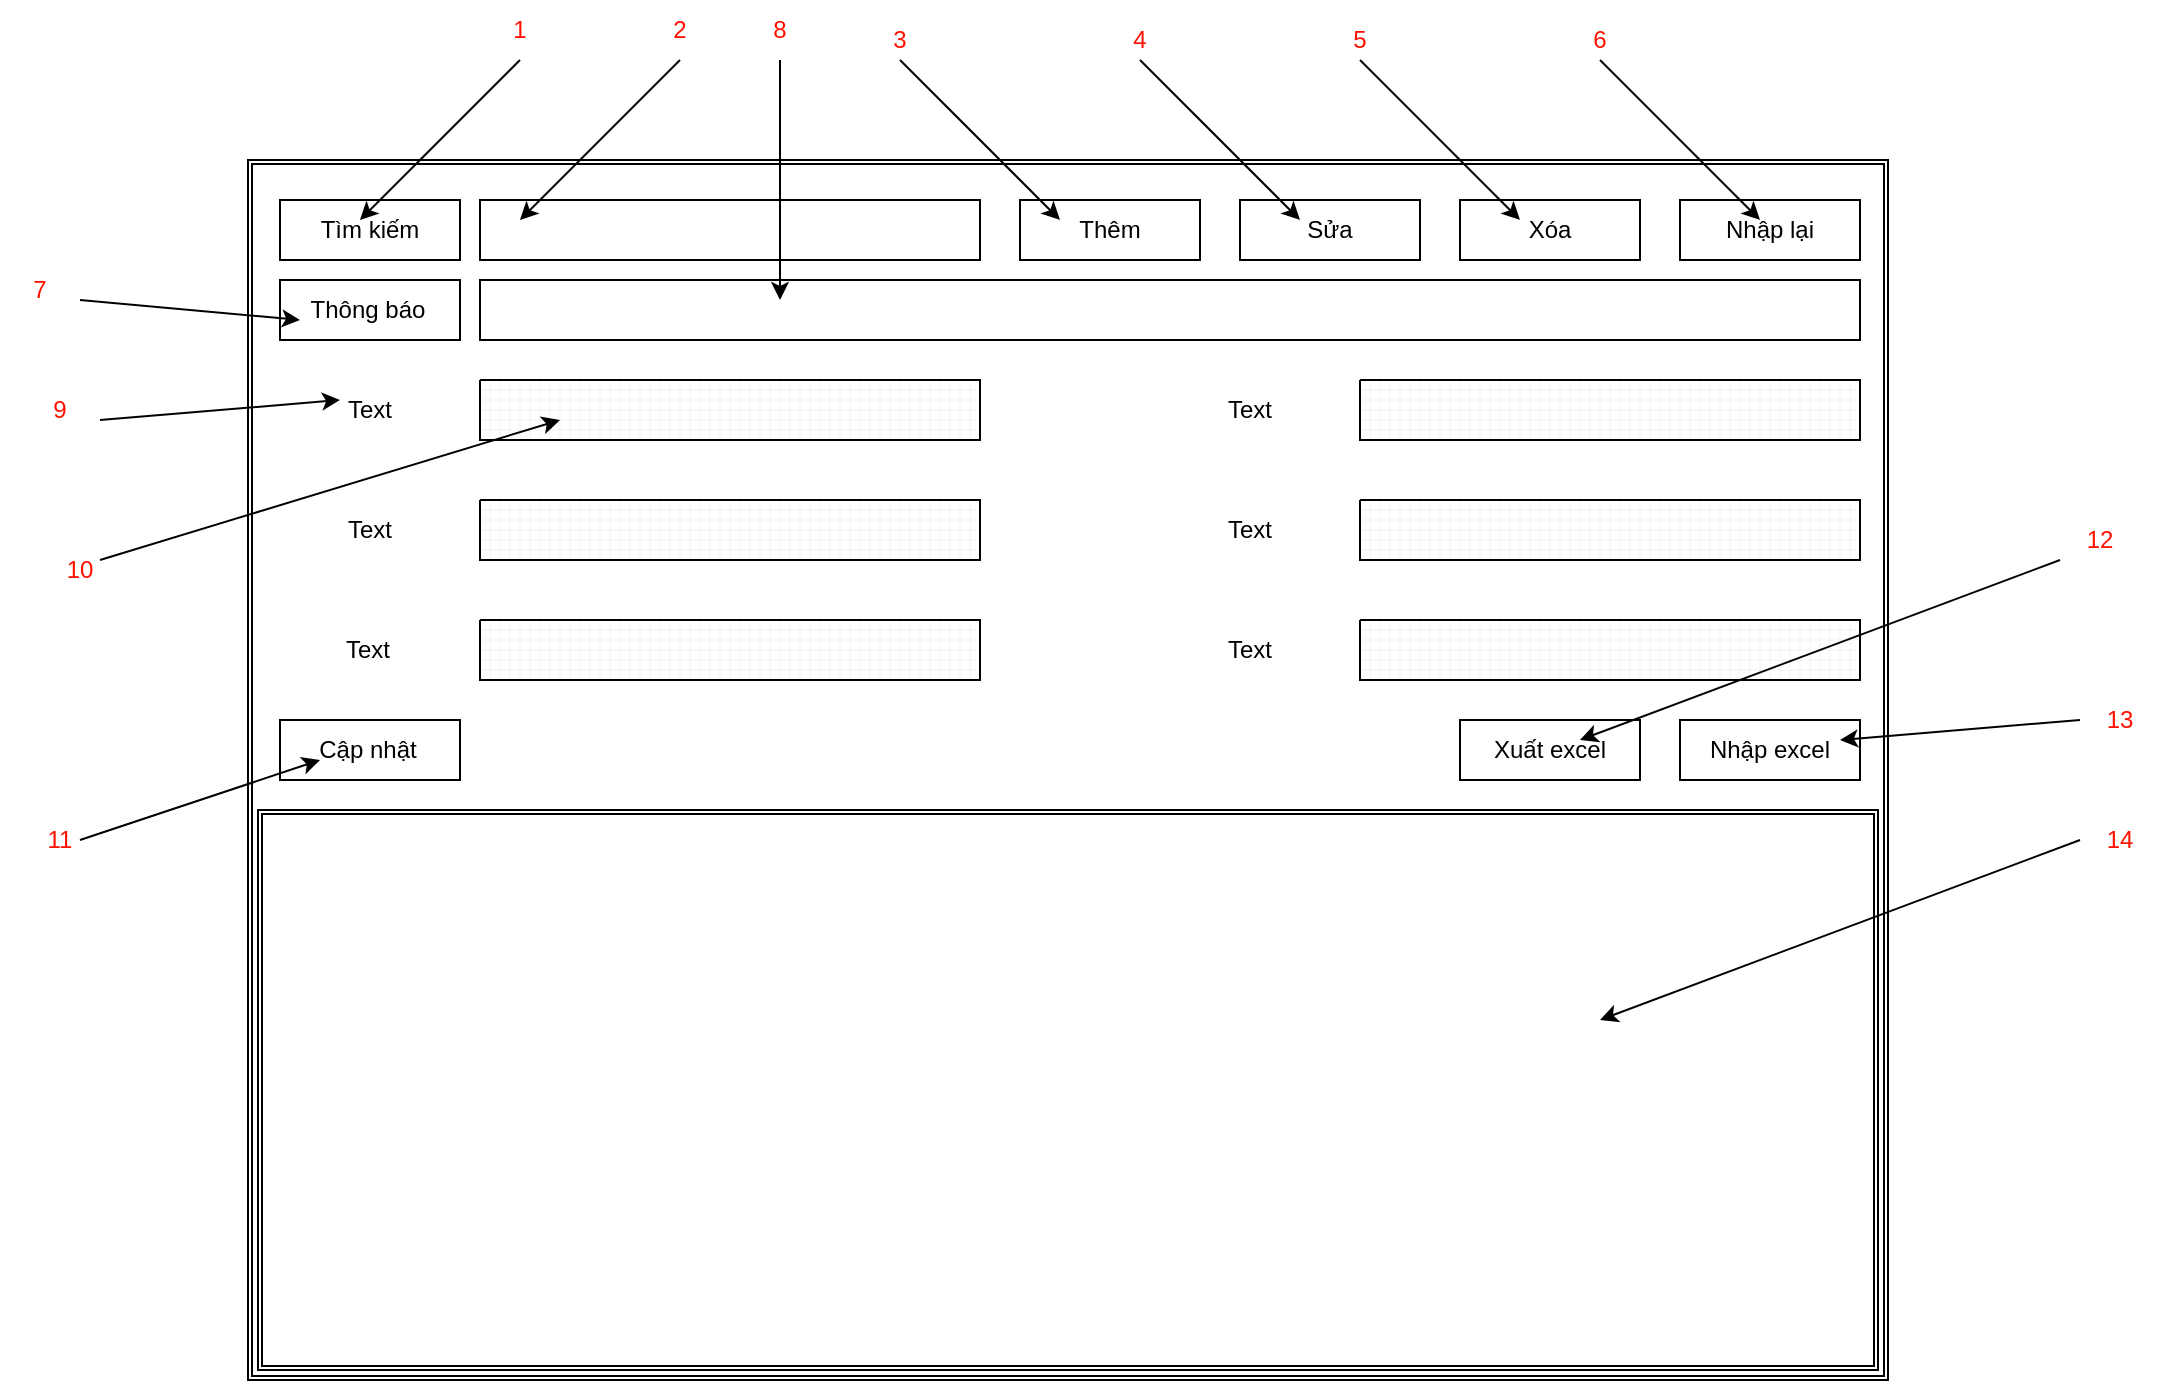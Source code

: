 <mxfile version="13.8.8" type="device"><diagram id="_b8Lz2bAl0GtQFYjMquY" name="Page-1"><mxGraphModel dx="2048" dy="1757" grid="1" gridSize="10" guides="1" tooltips="1" connect="1" arrows="1" fold="1" page="1" pageScale="1" pageWidth="827" pageHeight="1169" math="0" shadow="0"><root><mxCell id="0"/><mxCell id="1" parent="0"/><mxCell id="qbNIp1cFXwifCdJpEuJc-8" value="" style="shape=ext;double=1;rounded=0;whiteSpace=wrap;html=1;" vertex="1" parent="1"><mxGeometry x="4" y="-20" width="820" height="610" as="geometry"/></mxCell><mxCell id="qbNIp1cFXwifCdJpEuJc-22" value="" style="shape=ext;double=1;rounded=0;whiteSpace=wrap;html=1;" vertex="1" parent="1"><mxGeometry x="9" y="305" width="810" height="280" as="geometry"/></mxCell><mxCell id="qbNIp1cFXwifCdJpEuJc-45" value="" style="verticalLabelPosition=bottom;verticalAlign=top;html=1;shape=mxgraph.basic.rect;fillColor2=none;strokeWidth=1;size=20;indent=5;" vertex="1" parent="1"><mxGeometry x="500" width="90" height="30" as="geometry"/></mxCell><mxCell id="qbNIp1cFXwifCdJpEuJc-46" value="" style="verticalLabelPosition=bottom;verticalAlign=top;html=1;shape=mxgraph.basic.rect;fillColor2=none;strokeWidth=1;size=20;indent=5;" vertex="1" parent="1"><mxGeometry x="720" width="90" height="30" as="geometry"/></mxCell><mxCell id="qbNIp1cFXwifCdJpEuJc-47" value="" style="verticalLabelPosition=bottom;verticalAlign=top;html=1;shape=mxgraph.basic.rect;fillColor2=none;strokeWidth=1;size=20;indent=5;" vertex="1" parent="1"><mxGeometry x="610" width="90" height="30" as="geometry"/></mxCell><mxCell id="qbNIp1cFXwifCdJpEuJc-50" value="" style="verticalLabelPosition=bottom;verticalAlign=top;html=1;shape=mxgraph.basic.rect;fillColor2=none;strokeWidth=1;size=20;indent=5;" vertex="1" parent="1"><mxGeometry x="390" width="90" height="30" as="geometry"/></mxCell><mxCell id="qbNIp1cFXwifCdJpEuJc-52" value="" style="verticalLabelPosition=bottom;verticalAlign=top;html=1;shape=mxgraph.basic.rect;fillColor2=none;strokeWidth=1;size=20;indent=5;" vertex="1" parent="1"><mxGeometry x="20" width="90" height="30" as="geometry"/></mxCell><mxCell id="qbNIp1cFXwifCdJpEuJc-53" value="" style="verticalLabelPosition=bottom;verticalAlign=top;html=1;shape=mxgraph.basic.rect;fillColor2=none;strokeWidth=1;size=20;indent=5;" vertex="1" parent="1"><mxGeometry x="120" width="250" height="30" as="geometry"/></mxCell><mxCell id="qbNIp1cFXwifCdJpEuJc-72" value="" style="verticalLabelPosition=bottom;verticalAlign=top;html=1;shape=mxgraph.basic.rect;fillColor2=none;strokeWidth=1;size=20;indent=5;" vertex="1" parent="1"><mxGeometry x="720" y="260" width="90" height="30" as="geometry"/></mxCell><mxCell id="qbNIp1cFXwifCdJpEuJc-73" value="" style="verticalLabelPosition=bottom;verticalAlign=top;html=1;shape=mxgraph.basic.rect;fillColor2=none;strokeWidth=1;size=20;indent=5;" vertex="1" parent="1"><mxGeometry x="720" y="260" width="90" height="30" as="geometry"/></mxCell><mxCell id="qbNIp1cFXwifCdJpEuJc-74" value="" style="verticalLabelPosition=bottom;verticalAlign=top;html=1;shape=mxgraph.basic.rect;fillColor2=none;strokeWidth=1;size=20;indent=5;" vertex="1" parent="1"><mxGeometry x="610" y="260" width="90" height="30" as="geometry"/></mxCell><mxCell id="qbNIp1cFXwifCdJpEuJc-75" value="" style="verticalLabelPosition=bottom;verticalAlign=top;html=1;shape=mxgraph.basic.patternFillRect;fillStyle=grid;step=5;fillStrokeWidth=0.2;fillStrokeColor=#dddddd;" vertex="1" parent="1"><mxGeometry x="560" y="90" width="250" height="30" as="geometry"/></mxCell><mxCell id="qbNIp1cFXwifCdJpEuJc-76" value="" style="verticalLabelPosition=bottom;verticalAlign=top;html=1;shape=mxgraph.basic.patternFillRect;fillStyle=grid;step=5;fillStrokeWidth=0.2;fillStrokeColor=#dddddd;" vertex="1" parent="1"><mxGeometry x="560" y="150" width="250" height="30" as="geometry"/></mxCell><mxCell id="qbNIp1cFXwifCdJpEuJc-77" value="" style="verticalLabelPosition=bottom;verticalAlign=top;html=1;shape=mxgraph.basic.patternFillRect;fillStyle=grid;step=5;fillStrokeWidth=0.2;fillStrokeColor=#dddddd;" vertex="1" parent="1"><mxGeometry x="560" y="210" width="250" height="30" as="geometry"/></mxCell><mxCell id="qbNIp1cFXwifCdJpEuJc-78" value="" style="verticalLabelPosition=bottom;verticalAlign=top;html=1;shape=mxgraph.basic.patternFillRect;fillStyle=grid;step=5;fillStrokeWidth=0.2;fillStrokeColor=#dddddd;" vertex="1" parent="1"><mxGeometry x="120" y="90" width="250" height="30" as="geometry"/></mxCell><mxCell id="qbNIp1cFXwifCdJpEuJc-79" value="" style="verticalLabelPosition=bottom;verticalAlign=top;html=1;shape=mxgraph.basic.patternFillRect;fillStyle=grid;step=5;fillStrokeWidth=0.2;fillStrokeColor=#dddddd;" vertex="1" parent="1"><mxGeometry x="120" y="150" width="250" height="30" as="geometry"/></mxCell><mxCell id="qbNIp1cFXwifCdJpEuJc-80" value="" style="verticalLabelPosition=bottom;verticalAlign=top;html=1;shape=mxgraph.basic.patternFillRect;fillStyle=grid;step=5;fillStrokeWidth=0.2;fillStrokeColor=#dddddd;" vertex="1" parent="1"><mxGeometry x="120" y="210" width="250" height="30" as="geometry"/></mxCell><mxCell id="qbNIp1cFXwifCdJpEuJc-81" value="Text" style="text;html=1;strokeColor=none;fillColor=none;align=center;verticalAlign=middle;whiteSpace=wrap;rounded=0;" vertex="1" parent="1"><mxGeometry x="20" y="90" width="90" height="30" as="geometry"/></mxCell><mxCell id="qbNIp1cFXwifCdJpEuJc-91" value="" style="verticalLabelPosition=bottom;verticalAlign=top;html=1;shape=mxgraph.basic.rect;fillColor2=none;strokeWidth=1;size=20;indent=5;" vertex="1" parent="1"><mxGeometry x="120" y="40" width="690" height="30" as="geometry"/></mxCell><mxCell id="qbNIp1cFXwifCdJpEuJc-92" value="" style="verticalLabelPosition=bottom;verticalAlign=top;html=1;shape=mxgraph.basic.rect;fillColor2=none;strokeWidth=1;size=20;indent=5;" vertex="1" parent="1"><mxGeometry x="20" y="40" width="90" height="30" as="geometry"/></mxCell><mxCell id="qbNIp1cFXwifCdJpEuJc-93" value="Tìm kiếm" style="text;html=1;strokeColor=none;fillColor=none;align=center;verticalAlign=middle;whiteSpace=wrap;rounded=0;" vertex="1" parent="1"><mxGeometry x="20" width="90" height="30" as="geometry"/></mxCell><mxCell id="qbNIp1cFXwifCdJpEuJc-94" value="Thông báo" style="text;html=1;strokeColor=none;fillColor=none;align=center;verticalAlign=middle;whiteSpace=wrap;rounded=0;" vertex="1" parent="1"><mxGeometry x="19" y="40" width="90" height="30" as="geometry"/></mxCell><mxCell id="qbNIp1cFXwifCdJpEuJc-95" value="Thêm" style="text;html=1;strokeColor=none;fillColor=none;align=center;verticalAlign=middle;whiteSpace=wrap;rounded=0;" vertex="1" parent="1"><mxGeometry x="390" width="90" height="30" as="geometry"/></mxCell><mxCell id="qbNIp1cFXwifCdJpEuJc-96" value="Sửa" style="text;html=1;strokeColor=none;fillColor=none;align=center;verticalAlign=middle;whiteSpace=wrap;rounded=0;" vertex="1" parent="1"><mxGeometry x="500" width="90" height="30" as="geometry"/></mxCell><mxCell id="qbNIp1cFXwifCdJpEuJc-97" value="Xóa" style="text;html=1;strokeColor=none;fillColor=none;align=center;verticalAlign=middle;whiteSpace=wrap;rounded=0;" vertex="1" parent="1"><mxGeometry x="610" width="90" height="30" as="geometry"/></mxCell><mxCell id="qbNIp1cFXwifCdJpEuJc-98" value="Nhập lại" style="text;html=1;strokeColor=none;fillColor=none;align=center;verticalAlign=middle;whiteSpace=wrap;rounded=0;" vertex="1" parent="1"><mxGeometry x="720" width="90" height="30" as="geometry"/></mxCell><mxCell id="qbNIp1cFXwifCdJpEuJc-99" value="Nhập excel" style="text;html=1;strokeColor=none;fillColor=none;align=center;verticalAlign=middle;whiteSpace=wrap;rounded=0;" vertex="1" parent="1"><mxGeometry x="720" y="260" width="90" height="30" as="geometry"/></mxCell><mxCell id="qbNIp1cFXwifCdJpEuJc-100" value="Xuất excel" style="text;html=1;strokeColor=none;fillColor=none;align=center;verticalAlign=middle;whiteSpace=wrap;rounded=0;" vertex="1" parent="1"><mxGeometry x="610" y="260" width="90" height="30" as="geometry"/></mxCell><mxCell id="qbNIp1cFXwifCdJpEuJc-104" value="Text" style="text;html=1;strokeColor=none;fillColor=none;align=center;verticalAlign=middle;whiteSpace=wrap;rounded=0;" vertex="1" parent="1"><mxGeometry x="20" y="150" width="90" height="30" as="geometry"/></mxCell><mxCell id="qbNIp1cFXwifCdJpEuJc-105" value="Text" style="text;html=1;strokeColor=none;fillColor=none;align=center;verticalAlign=middle;whiteSpace=wrap;rounded=0;" vertex="1" parent="1"><mxGeometry x="19" y="210" width="90" height="30" as="geometry"/></mxCell><mxCell id="qbNIp1cFXwifCdJpEuJc-106" value="Text" style="text;html=1;strokeColor=none;fillColor=none;align=center;verticalAlign=middle;whiteSpace=wrap;rounded=0;" vertex="1" parent="1"><mxGeometry x="460" y="90" width="90" height="30" as="geometry"/></mxCell><mxCell id="qbNIp1cFXwifCdJpEuJc-107" value="Text" style="text;html=1;strokeColor=none;fillColor=none;align=center;verticalAlign=middle;whiteSpace=wrap;rounded=0;" vertex="1" parent="1"><mxGeometry x="460" y="150" width="90" height="30" as="geometry"/></mxCell><mxCell id="qbNIp1cFXwifCdJpEuJc-108" value="Text" style="text;html=1;strokeColor=none;fillColor=none;align=center;verticalAlign=middle;whiteSpace=wrap;rounded=0;" vertex="1" parent="1"><mxGeometry x="460" y="210" width="90" height="30" as="geometry"/></mxCell><mxCell id="qbNIp1cFXwifCdJpEuJc-110" value="" style="verticalLabelPosition=bottom;verticalAlign=top;html=1;shape=mxgraph.basic.rect;fillColor2=none;strokeWidth=1;size=20;indent=5;" vertex="1" parent="1"><mxGeometry x="20" y="260" width="90" height="30" as="geometry"/></mxCell><mxCell id="qbNIp1cFXwifCdJpEuJc-111" value="Cập nhật" style="text;html=1;strokeColor=none;fillColor=none;align=center;verticalAlign=middle;whiteSpace=wrap;rounded=0;" vertex="1" parent="1"><mxGeometry x="19" y="260" width="90" height="30" as="geometry"/></mxCell><mxCell id="qbNIp1cFXwifCdJpEuJc-121" value="" style="endArrow=classic;html=1;" edge="1" parent="1"><mxGeometry width="50" height="50" relative="1" as="geometry"><mxPoint x="680" y="-70" as="sourcePoint"/><mxPoint x="760" y="10" as="targetPoint"/></mxGeometry></mxCell><mxCell id="qbNIp1cFXwifCdJpEuJc-124" value="" style="endArrow=classic;html=1;" edge="1" parent="1"><mxGeometry width="50" height="50" relative="1" as="geometry"><mxPoint x="560" y="-70" as="sourcePoint"/><mxPoint x="640" y="10" as="targetPoint"/></mxGeometry></mxCell><mxCell id="qbNIp1cFXwifCdJpEuJc-125" value="" style="endArrow=classic;html=1;" edge="1" parent="1"><mxGeometry width="50" height="50" relative="1" as="geometry"><mxPoint x="450" y="-70" as="sourcePoint"/><mxPoint x="530" y="10" as="targetPoint"/></mxGeometry></mxCell><mxCell id="qbNIp1cFXwifCdJpEuJc-126" value="" style="endArrow=classic;html=1;" edge="1" parent="1"><mxGeometry width="50" height="50" relative="1" as="geometry"><mxPoint x="330" y="-70" as="sourcePoint"/><mxPoint x="410" y="10" as="targetPoint"/></mxGeometry></mxCell><mxCell id="qbNIp1cFXwifCdJpEuJc-130" value="" style="endArrow=classic;html=1;" edge="1" parent="1"><mxGeometry width="50" height="50" relative="1" as="geometry"><mxPoint x="140" y="-70" as="sourcePoint"/><mxPoint x="60" y="10" as="targetPoint"/></mxGeometry></mxCell><mxCell id="qbNIp1cFXwifCdJpEuJc-131" value="" style="endArrow=classic;html=1;" edge="1" parent="1"><mxGeometry width="50" height="50" relative="1" as="geometry"><mxPoint x="220.0" y="-70" as="sourcePoint"/><mxPoint x="140.0" y="10" as="targetPoint"/></mxGeometry></mxCell><mxCell id="qbNIp1cFXwifCdJpEuJc-132" value="" style="endArrow=classic;html=1;" edge="1" parent="1"><mxGeometry width="50" height="50" relative="1" as="geometry"><mxPoint x="270" y="-70" as="sourcePoint"/><mxPoint x="270" y="50" as="targetPoint"/></mxGeometry></mxCell><mxCell id="qbNIp1cFXwifCdJpEuJc-133" value="" style="endArrow=classic;html=1;" edge="1" parent="1"><mxGeometry width="50" height="50" relative="1" as="geometry"><mxPoint x="-70" y="180" as="sourcePoint"/><mxPoint x="160" y="110" as="targetPoint"/></mxGeometry></mxCell><mxCell id="qbNIp1cFXwifCdJpEuJc-134" value="" style="endArrow=classic;html=1;" edge="1" parent="1"><mxGeometry width="50" height="50" relative="1" as="geometry"><mxPoint x="-80" y="320" as="sourcePoint"/><mxPoint x="40" y="280" as="targetPoint"/></mxGeometry></mxCell><mxCell id="qbNIp1cFXwifCdJpEuJc-141" value="" style="endArrow=classic;html=1;" edge="1" parent="1"><mxGeometry width="50" height="50" relative="1" as="geometry"><mxPoint x="-70" y="110" as="sourcePoint"/><mxPoint x="50" y="100" as="targetPoint"/></mxGeometry></mxCell><mxCell id="qbNIp1cFXwifCdJpEuJc-142" value="" style="endArrow=classic;html=1;" edge="1" parent="1"><mxGeometry width="50" height="50" relative="1" as="geometry"><mxPoint x="910" y="180" as="sourcePoint"/><mxPoint x="670" y="270" as="targetPoint"/></mxGeometry></mxCell><mxCell id="qbNIp1cFXwifCdJpEuJc-143" value="" style="endArrow=classic;html=1;" edge="1" parent="1"><mxGeometry width="50" height="50" relative="1" as="geometry"><mxPoint x="920" y="260" as="sourcePoint"/><mxPoint x="800" y="270" as="targetPoint"/></mxGeometry></mxCell><mxCell id="qbNIp1cFXwifCdJpEuJc-144" value="" style="endArrow=classic;html=1;" edge="1" parent="1"><mxGeometry width="50" height="50" relative="1" as="geometry"><mxPoint x="920" y="320" as="sourcePoint"/><mxPoint x="680" y="410" as="targetPoint"/></mxGeometry></mxCell><mxCell id="qbNIp1cFXwifCdJpEuJc-149" value="4" style="text;html=1;align=center;verticalAlign=middle;whiteSpace=wrap;rounded=0;fontColor=#FF1100;" vertex="1" parent="1"><mxGeometry x="430" y="-90" width="40" height="20" as="geometry"/></mxCell><mxCell id="qbNIp1cFXwifCdJpEuJc-153" value="5" style="text;html=1;align=center;verticalAlign=middle;whiteSpace=wrap;rounded=0;fontColor=#FF1100;" vertex="1" parent="1"><mxGeometry x="540" y="-90" width="40" height="20" as="geometry"/></mxCell><mxCell id="qbNIp1cFXwifCdJpEuJc-154" value="6" style="text;html=1;align=center;verticalAlign=middle;whiteSpace=wrap;rounded=0;fontColor=#FF1100;" vertex="1" parent="1"><mxGeometry x="660" y="-90" width="40" height="20" as="geometry"/></mxCell><mxCell id="qbNIp1cFXwifCdJpEuJc-155" value="3" style="text;html=1;align=center;verticalAlign=middle;whiteSpace=wrap;rounded=0;fontColor=#FF1100;" vertex="1" parent="1"><mxGeometry x="310" y="-90" width="40" height="20" as="geometry"/></mxCell><mxCell id="qbNIp1cFXwifCdJpEuJc-156" value="8" style="text;html=1;align=center;verticalAlign=middle;whiteSpace=wrap;rounded=0;fontColor=#FF1100;" vertex="1" parent="1"><mxGeometry x="250" y="-100" width="40" height="30" as="geometry"/></mxCell><mxCell id="qbNIp1cFXwifCdJpEuJc-157" value="2" style="text;html=1;align=center;verticalAlign=middle;whiteSpace=wrap;rounded=0;fontColor=#FF1100;" vertex="1" parent="1"><mxGeometry x="200" y="-100" width="40" height="30" as="geometry"/></mxCell><mxCell id="qbNIp1cFXwifCdJpEuJc-158" value="1" style="text;html=1;align=center;verticalAlign=middle;whiteSpace=wrap;rounded=0;fontColor=#FF1100;" vertex="1" parent="1"><mxGeometry x="120" y="-100" width="40" height="30" as="geometry"/></mxCell><mxCell id="qbNIp1cFXwifCdJpEuJc-159" value="9" style="text;html=1;align=center;verticalAlign=middle;whiteSpace=wrap;rounded=0;fontColor=#FF1100;" vertex="1" parent="1"><mxGeometry x="-110" y="90" width="40" height="30" as="geometry"/></mxCell><mxCell id="qbNIp1cFXwifCdJpEuJc-160" value="10" style="text;html=1;align=center;verticalAlign=middle;whiteSpace=wrap;rounded=0;fontColor=#FF1100;" vertex="1" parent="1"><mxGeometry x="-100" y="170" width="40" height="30" as="geometry"/></mxCell><mxCell id="qbNIp1cFXwifCdJpEuJc-161" value="11" style="text;html=1;align=center;verticalAlign=middle;whiteSpace=wrap;rounded=0;fontColor=#FF1100;" vertex="1" parent="1"><mxGeometry x="-110" y="305" width="40" height="30" as="geometry"/></mxCell><mxCell id="qbNIp1cFXwifCdJpEuJc-163" value="12" style="text;html=1;align=center;verticalAlign=middle;whiteSpace=wrap;rounded=0;fontColor=#FF1100;" vertex="1" parent="1"><mxGeometry x="910" y="160" width="40" height="20" as="geometry"/></mxCell><mxCell id="qbNIp1cFXwifCdJpEuJc-164" value="13" style="text;html=1;align=center;verticalAlign=middle;whiteSpace=wrap;rounded=0;fontColor=#FF1100;" vertex="1" parent="1"><mxGeometry x="920" y="250" width="40" height="20" as="geometry"/></mxCell><mxCell id="qbNIp1cFXwifCdJpEuJc-165" value="14" style="text;html=1;align=center;verticalAlign=middle;whiteSpace=wrap;rounded=0;fontColor=#FF1100;" vertex="1" parent="1"><mxGeometry x="920" y="310" width="40" height="20" as="geometry"/></mxCell><mxCell id="qbNIp1cFXwifCdJpEuJc-166" value="" style="endArrow=classic;html=1;" edge="1" parent="1"><mxGeometry width="50" height="50" relative="1" as="geometry"><mxPoint x="-80" y="50" as="sourcePoint"/><mxPoint x="30" y="60" as="targetPoint"/></mxGeometry></mxCell><mxCell id="qbNIp1cFXwifCdJpEuJc-167" value="7" style="text;html=1;align=center;verticalAlign=middle;whiteSpace=wrap;rounded=0;fontColor=#FF1100;" vertex="1" parent="1"><mxGeometry x="-120" y="30" width="40" height="30" as="geometry"/></mxCell></root></mxGraphModel></diagram></mxfile>